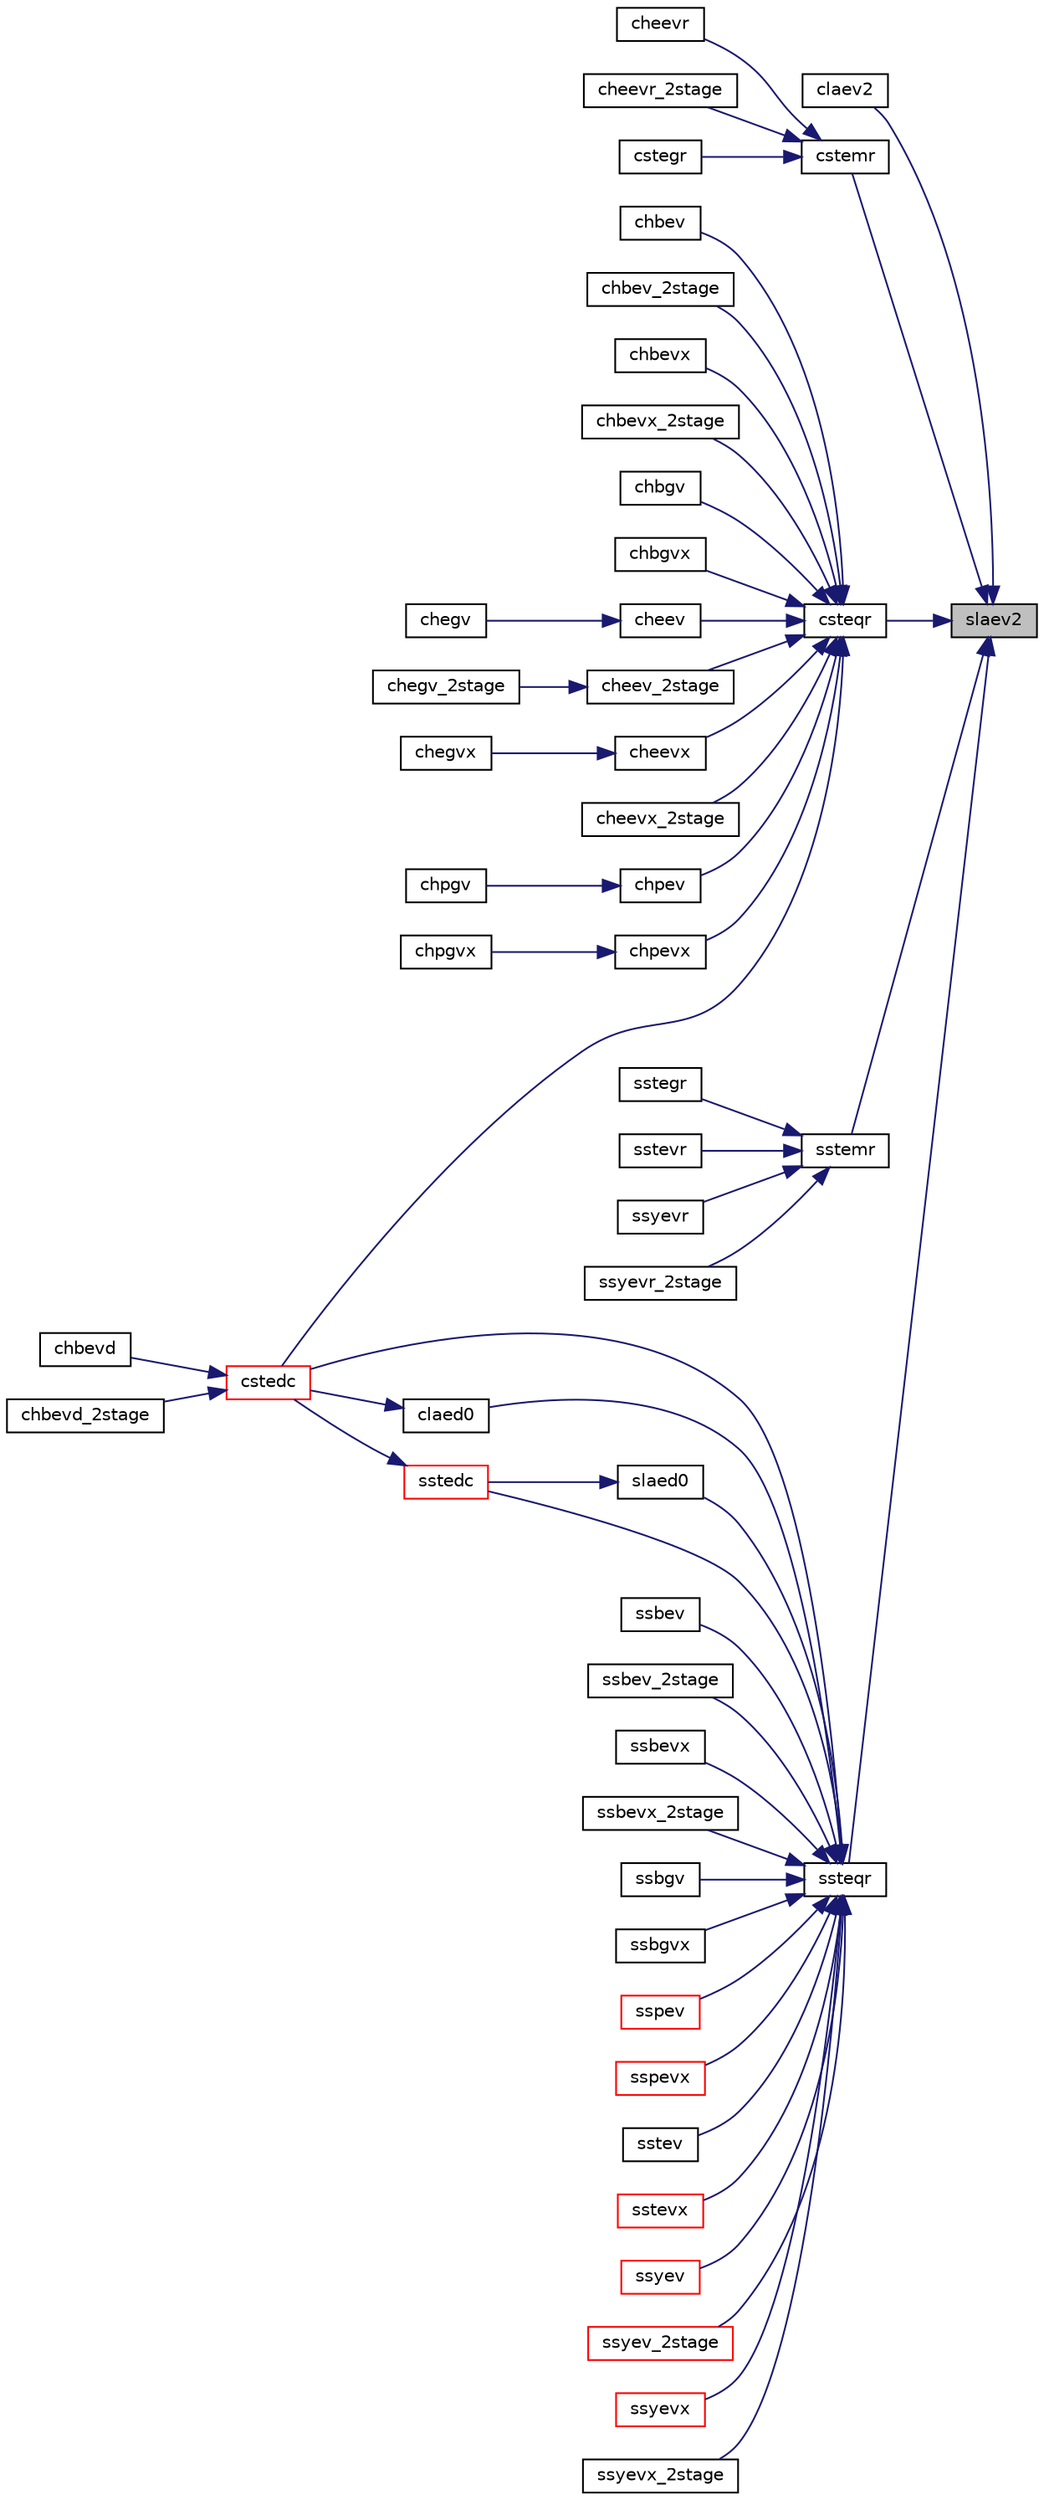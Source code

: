 digraph "slaev2"
{
 // LATEX_PDF_SIZE
  edge [fontname="Helvetica",fontsize="10",labelfontname="Helvetica",labelfontsize="10"];
  node [fontname="Helvetica",fontsize="10",shape=record];
  rankdir="RL";
  Node1 [label="slaev2",height=0.2,width=0.4,color="black", fillcolor="grey75", style="filled", fontcolor="black",tooltip="SLAEV2 computes the eigenvalues and eigenvectors of a 2-by-2 symmetric/Hermitian matrix."];
  Node1 -> Node2 [dir="back",color="midnightblue",fontsize="10",style="solid",fontname="Helvetica"];
  Node2 [label="claev2",height=0.2,width=0.4,color="black", fillcolor="white", style="filled",URL="$claev2_8f.html#a638b33f81ef91f4e3118a603807a5b32",tooltip="CLAEV2 computes the eigenvalues and eigenvectors of a 2-by-2 symmetric/Hermitian matrix."];
  Node1 -> Node3 [dir="back",color="midnightblue",fontsize="10",style="solid",fontname="Helvetica"];
  Node3 [label="cstemr",height=0.2,width=0.4,color="black", fillcolor="white", style="filled",URL="$cstemr_8f.html#acd1092f50642c9ee6305e7c2a6492e9c",tooltip="CSTEMR"];
  Node3 -> Node4 [dir="back",color="midnightblue",fontsize="10",style="solid",fontname="Helvetica"];
  Node4 [label="cheevr",height=0.2,width=0.4,color="black", fillcolor="white", style="filled",URL="$cheevr_8f.html#ac02f8a55f35ec7767a36b5a9f3ebb0d8",tooltip="CHEEVR computes the eigenvalues and, optionally, the left and/or right eigenvectors for HE matrices"];
  Node3 -> Node5 [dir="back",color="midnightblue",fontsize="10",style="solid",fontname="Helvetica"];
  Node5 [label="cheevr_2stage",height=0.2,width=0.4,color="black", fillcolor="white", style="filled",URL="$cheevr__2stage_8f.html#a378c442e3a5e9ef21a80e3c26c5b4050",tooltip="CHEEVR_2STAGE computes the eigenvalues and, optionally, the left and/or right eigenvectors for HE mat..."];
  Node3 -> Node6 [dir="back",color="midnightblue",fontsize="10",style="solid",fontname="Helvetica"];
  Node6 [label="cstegr",height=0.2,width=0.4,color="black", fillcolor="white", style="filled",URL="$cstegr_8f.html#ae6f269ca9edc82f6b7e6d96ac65f9758",tooltip="CSTEGR"];
  Node1 -> Node7 [dir="back",color="midnightblue",fontsize="10",style="solid",fontname="Helvetica"];
  Node7 [label="csteqr",height=0.2,width=0.4,color="black", fillcolor="white", style="filled",URL="$csteqr_8f.html#aad79c052d8938a8967e873b0ae074002",tooltip="CSTEQR"];
  Node7 -> Node8 [dir="back",color="midnightblue",fontsize="10",style="solid",fontname="Helvetica"];
  Node8 [label="chbev",height=0.2,width=0.4,color="black", fillcolor="white", style="filled",URL="$chbev_8f.html#a0f6d76a9363386f7fe3d13b8e6a19229",tooltip="CHBEV computes the eigenvalues and, optionally, the left and/or right eigenvectors for OTHER matrices"];
  Node7 -> Node9 [dir="back",color="midnightblue",fontsize="10",style="solid",fontname="Helvetica"];
  Node9 [label="chbev_2stage",height=0.2,width=0.4,color="black", fillcolor="white", style="filled",URL="$chbev__2stage_8f.html#a4ef30f4426bc3e5e88d1c833b53aeadc",tooltip="CHBEV_2STAGE computes the eigenvalues and, optionally, the left and/or right eigenvectors for OTHER m..."];
  Node7 -> Node10 [dir="back",color="midnightblue",fontsize="10",style="solid",fontname="Helvetica"];
  Node10 [label="chbevx",height=0.2,width=0.4,color="black", fillcolor="white", style="filled",URL="$chbevx_8f.html#ac77c2a93e93f3eeb756264a5e3d1510f",tooltip="CHBEVX computes the eigenvalues and, optionally, the left and/or right eigenvectors for OTHER matrice..."];
  Node7 -> Node11 [dir="back",color="midnightblue",fontsize="10",style="solid",fontname="Helvetica"];
  Node11 [label="chbevx_2stage",height=0.2,width=0.4,color="black", fillcolor="white", style="filled",URL="$chbevx__2stage_8f.html#ad8820f8a084e192bc6e3713b766a6cdd",tooltip="CHBEVX_2STAGE computes the eigenvalues and, optionally, the left and/or right eigenvectors for OTHER ..."];
  Node7 -> Node12 [dir="back",color="midnightblue",fontsize="10",style="solid",fontname="Helvetica"];
  Node12 [label="chbgv",height=0.2,width=0.4,color="black", fillcolor="white", style="filled",URL="$chbgv_8f.html#ae30c26efa0a7b94048c00cad17532044",tooltip="CHBGV"];
  Node7 -> Node13 [dir="back",color="midnightblue",fontsize="10",style="solid",fontname="Helvetica"];
  Node13 [label="chbgvx",height=0.2,width=0.4,color="black", fillcolor="white", style="filled",URL="$chbgvx_8f.html#adc31cb38fcdd9a79731c5ca924c1756c",tooltip="CHBGVX"];
  Node7 -> Node14 [dir="back",color="midnightblue",fontsize="10",style="solid",fontname="Helvetica"];
  Node14 [label="cheev",height=0.2,width=0.4,color="black", fillcolor="white", style="filled",URL="$cheev_8f.html#a003ee37091d65ee62fd72da1035f06e2",tooltip="CHEEV computes the eigenvalues and, optionally, the left and/or right eigenvectors for HE matrices"];
  Node14 -> Node15 [dir="back",color="midnightblue",fontsize="10",style="solid",fontname="Helvetica"];
  Node15 [label="chegv",height=0.2,width=0.4,color="black", fillcolor="white", style="filled",URL="$chegv_8f.html#ab2f86fb41df5ae239798c9c3081a2d49",tooltip="CHEGV"];
  Node7 -> Node16 [dir="back",color="midnightblue",fontsize="10",style="solid",fontname="Helvetica"];
  Node16 [label="cheev_2stage",height=0.2,width=0.4,color="black", fillcolor="white", style="filled",URL="$cheev__2stage_8f.html#af52d306acb40ea108aa4b06bb0fbae43",tooltip="CHEEV_2STAGE computes the eigenvalues and, optionally, the left and/or right eigenvectors for HE matr..."];
  Node16 -> Node17 [dir="back",color="midnightblue",fontsize="10",style="solid",fontname="Helvetica"];
  Node17 [label="chegv_2stage",height=0.2,width=0.4,color="black", fillcolor="white", style="filled",URL="$chegv__2stage_8f.html#a7027121a5599a07ebab2a56100f05f32",tooltip="CHEGV_2STAGE"];
  Node7 -> Node18 [dir="back",color="midnightblue",fontsize="10",style="solid",fontname="Helvetica"];
  Node18 [label="cheevx",height=0.2,width=0.4,color="black", fillcolor="white", style="filled",URL="$cheevx_8f.html#a9f7c713a0119e777afe726e54feb6ef7",tooltip="CHEEVX computes the eigenvalues and, optionally, the left and/or right eigenvectors for HE matrices"];
  Node18 -> Node19 [dir="back",color="midnightblue",fontsize="10",style="solid",fontname="Helvetica"];
  Node19 [label="chegvx",height=0.2,width=0.4,color="black", fillcolor="white", style="filled",URL="$chegvx_8f.html#ad5f5ddf0eee1402d59fc1017de0fc291",tooltip="CHEGVX"];
  Node7 -> Node20 [dir="back",color="midnightblue",fontsize="10",style="solid",fontname="Helvetica"];
  Node20 [label="cheevx_2stage",height=0.2,width=0.4,color="black", fillcolor="white", style="filled",URL="$cheevx__2stage_8f.html#a1279b26b80d88a050ab7b88b7f578b09",tooltip="CHEEVX_2STAGE computes the eigenvalues and, optionally, the left and/or right eigenvectors for HE mat..."];
  Node7 -> Node21 [dir="back",color="midnightblue",fontsize="10",style="solid",fontname="Helvetica"];
  Node21 [label="chpev",height=0.2,width=0.4,color="black", fillcolor="white", style="filled",URL="$chpev_8f.html#a2b95e0e93b0800ce9640b9f3751b5793",tooltip="CHPEV computes the eigenvalues and, optionally, the left and/or right eigenvectors for OTHER matrices"];
  Node21 -> Node22 [dir="back",color="midnightblue",fontsize="10",style="solid",fontname="Helvetica"];
  Node22 [label="chpgv",height=0.2,width=0.4,color="black", fillcolor="white", style="filled",URL="$chpgv_8f.html#ac61afdaa5fcdc3c260b9333416b012e6",tooltip="CHPGV"];
  Node7 -> Node23 [dir="back",color="midnightblue",fontsize="10",style="solid",fontname="Helvetica"];
  Node23 [label="chpevx",height=0.2,width=0.4,color="black", fillcolor="white", style="filled",URL="$chpevx_8f.html#ae8af67b404d7c0f3cfc568c56c4e239b",tooltip="CHPEVX computes the eigenvalues and, optionally, the left and/or right eigenvectors for OTHER matrice..."];
  Node23 -> Node24 [dir="back",color="midnightblue",fontsize="10",style="solid",fontname="Helvetica"];
  Node24 [label="chpgvx",height=0.2,width=0.4,color="black", fillcolor="white", style="filled",URL="$chpgvx_8f.html#a81a69366c832454d56786374b6ad1614",tooltip="CHPGVX"];
  Node7 -> Node25 [dir="back",color="midnightblue",fontsize="10",style="solid",fontname="Helvetica"];
  Node25 [label="cstedc",height=0.2,width=0.4,color="red", fillcolor="white", style="filled",URL="$cstedc_8f.html#ac4a9245e485f9cff743e018d1fa5d8e9",tooltip="CSTEDC"];
  Node25 -> Node26 [dir="back",color="midnightblue",fontsize="10",style="solid",fontname="Helvetica"];
  Node26 [label="chbevd",height=0.2,width=0.4,color="black", fillcolor="white", style="filled",URL="$chbevd_8f.html#a90a780f962a7affa9b0ee155985e80ab",tooltip="CHBEVD computes the eigenvalues and, optionally, the left and/or right eigenvectors for OTHER matrice..."];
  Node25 -> Node27 [dir="back",color="midnightblue",fontsize="10",style="solid",fontname="Helvetica"];
  Node27 [label="chbevd_2stage",height=0.2,width=0.4,color="black", fillcolor="white", style="filled",URL="$chbevd__2stage_8f.html#a85944a26d194ea013e9b2a25076fe9da",tooltip="CHBEVD_2STAGE computes the eigenvalues and, optionally, the left and/or right eigenvectors for OTHER ..."];
  Node1 -> Node34 [dir="back",color="midnightblue",fontsize="10",style="solid",fontname="Helvetica"];
  Node34 [label="sstemr",height=0.2,width=0.4,color="black", fillcolor="white", style="filled",URL="$sstemr_8f.html#a6f79c320fcafc13559dd954f648858e7",tooltip="SSTEMR"];
  Node34 -> Node35 [dir="back",color="midnightblue",fontsize="10",style="solid",fontname="Helvetica"];
  Node35 [label="sstegr",height=0.2,width=0.4,color="black", fillcolor="white", style="filled",URL="$sstegr_8f.html#a0ac5ed62b2453c707560d76f3a0c3d1b",tooltip="SSTEGR"];
  Node34 -> Node36 [dir="back",color="midnightblue",fontsize="10",style="solid",fontname="Helvetica"];
  Node36 [label="sstevr",height=0.2,width=0.4,color="black", fillcolor="white", style="filled",URL="$sstevr_8f.html#aee807b6868003c11b1b1741576c0f06b",tooltip="SSTEVR computes the eigenvalues and, optionally, the left and/or right eigenvectors for OTHER matrice..."];
  Node34 -> Node37 [dir="back",color="midnightblue",fontsize="10",style="solid",fontname="Helvetica"];
  Node37 [label="ssyevr",height=0.2,width=0.4,color="black", fillcolor="white", style="filled",URL="$ssyevr_8f.html#a24155d2da67fb4a896c5f8257589b19f",tooltip="SSYEVR computes the eigenvalues and, optionally, the left and/or right eigenvectors for SY matrices"];
  Node34 -> Node38 [dir="back",color="midnightblue",fontsize="10",style="solid",fontname="Helvetica"];
  Node38 [label="ssyevr_2stage",height=0.2,width=0.4,color="black", fillcolor="white", style="filled",URL="$ssyevr__2stage_8f.html#acdcfccbd51404d755a5b08c188d74a6f",tooltip="SSYEVR_2STAGE computes the eigenvalues and, optionally, the left and/or right eigenvectors for SY mat..."];
  Node1 -> Node39 [dir="back",color="midnightblue",fontsize="10",style="solid",fontname="Helvetica"];
  Node39 [label="ssteqr",height=0.2,width=0.4,color="black", fillcolor="white", style="filled",URL="$ssteqr_8f.html#a2463dc5fa5baab57763971a548aad789",tooltip="SSTEQR"];
  Node39 -> Node40 [dir="back",color="midnightblue",fontsize="10",style="solid",fontname="Helvetica"];
  Node40 [label="claed0",height=0.2,width=0.4,color="black", fillcolor="white", style="filled",URL="$claed0_8f.html#a14da86d2b6e2dbc0cb6d4b45ed3e823d",tooltip="CLAED0 used by CSTEDC. Computes all eigenvalues and corresponding eigenvectors of an unreduced symmet..."];
  Node40 -> Node25 [dir="back",color="midnightblue",fontsize="10",style="solid",fontname="Helvetica"];
  Node39 -> Node25 [dir="back",color="midnightblue",fontsize="10",style="solid",fontname="Helvetica"];
  Node39 -> Node41 [dir="back",color="midnightblue",fontsize="10",style="solid",fontname="Helvetica"];
  Node41 [label="slaed0",height=0.2,width=0.4,color="black", fillcolor="white", style="filled",URL="$slaed0_8f.html#ac684c2e6104ed0b6c5b785e39d034132",tooltip="SLAED0 used by SSTEDC. Computes all eigenvalues and corresponding eigenvectors of an unreduced symmet..."];
  Node41 -> Node42 [dir="back",color="midnightblue",fontsize="10",style="solid",fontname="Helvetica"];
  Node42 [label="sstedc",height=0.2,width=0.4,color="red", fillcolor="white", style="filled",URL="$sstedc_8f.html#a52fb8b9ac59bd8629305b34520b58092",tooltip="SSTEDC"];
  Node42 -> Node25 [dir="back",color="midnightblue",fontsize="10",style="solid",fontname="Helvetica"];
  Node39 -> Node52 [dir="back",color="midnightblue",fontsize="10",style="solid",fontname="Helvetica"];
  Node52 [label="ssbev",height=0.2,width=0.4,color="black", fillcolor="white", style="filled",URL="$ssbev_8f.html#a11129006080a6ea11a4102843b1ee623",tooltip="SSBEV computes the eigenvalues and, optionally, the left and/or right eigenvectors for OTHER matrices"];
  Node39 -> Node53 [dir="back",color="midnightblue",fontsize="10",style="solid",fontname="Helvetica"];
  Node53 [label="ssbev_2stage",height=0.2,width=0.4,color="black", fillcolor="white", style="filled",URL="$ssbev__2stage_8f.html#a2165cdadb45a55b88e71baceea213c3a",tooltip="SSBEV_2STAGE computes the eigenvalues and, optionally, the left and/or right eigenvectors for OTHER m..."];
  Node39 -> Node54 [dir="back",color="midnightblue",fontsize="10",style="solid",fontname="Helvetica"];
  Node54 [label="ssbevx",height=0.2,width=0.4,color="black", fillcolor="white", style="filled",URL="$ssbevx_8f.html#a5566995387fefaa091f1c44cdfff6440",tooltip="SSBEVX computes the eigenvalues and, optionally, the left and/or right eigenvectors for OTHER matrice..."];
  Node39 -> Node55 [dir="back",color="midnightblue",fontsize="10",style="solid",fontname="Helvetica"];
  Node55 [label="ssbevx_2stage",height=0.2,width=0.4,color="black", fillcolor="white", style="filled",URL="$ssbevx__2stage_8f.html#a12db0b30afb433ab6b4fe18a9ee0234f",tooltip="SSBEVX_2STAGE computes the eigenvalues and, optionally, the left and/or right eigenvectors for OTHER ..."];
  Node39 -> Node56 [dir="back",color="midnightblue",fontsize="10",style="solid",fontname="Helvetica"];
  Node56 [label="ssbgv",height=0.2,width=0.4,color="black", fillcolor="white", style="filled",URL="$ssbgv_8f.html#a68f61567a0a76acea2eac1923e9851a4",tooltip="SSBGV"];
  Node39 -> Node57 [dir="back",color="midnightblue",fontsize="10",style="solid",fontname="Helvetica"];
  Node57 [label="ssbgvx",height=0.2,width=0.4,color="black", fillcolor="white", style="filled",URL="$ssbgvx_8f.html#a698be9aea5406ea6cb19fe47378e2233",tooltip="SSBGVX"];
  Node39 -> Node58 [dir="back",color="midnightblue",fontsize="10",style="solid",fontname="Helvetica"];
  Node58 [label="sspev",height=0.2,width=0.4,color="red", fillcolor="white", style="filled",URL="$sspev_8f.html#aee30ff1f2a1f001a8c75a1d233985bb5",tooltip="SSPEV computes the eigenvalues and, optionally, the left and/or right eigenvectors for OTHER matrices"];
  Node39 -> Node60 [dir="back",color="midnightblue",fontsize="10",style="solid",fontname="Helvetica"];
  Node60 [label="sspevx",height=0.2,width=0.4,color="red", fillcolor="white", style="filled",URL="$sspevx_8f.html#aaa149618cc74cd907218f33d30825109",tooltip="SSPEVX computes the eigenvalues and, optionally, the left and/or right eigenvectors for OTHER matrice..."];
  Node39 -> Node42 [dir="back",color="midnightblue",fontsize="10",style="solid",fontname="Helvetica"];
  Node39 -> Node62 [dir="back",color="midnightblue",fontsize="10",style="solid",fontname="Helvetica"];
  Node62 [label="sstev",height=0.2,width=0.4,color="black", fillcolor="white", style="filled",URL="$sstev_8f.html#a6958826aa7f37b7d1d4c6f27329dabc0",tooltip="SSTEV computes the eigenvalues and, optionally, the left and/or right eigenvectors for OTHER matrices"];
  Node39 -> Node63 [dir="back",color="midnightblue",fontsize="10",style="solid",fontname="Helvetica"];
  Node63 [label="sstevx",height=0.2,width=0.4,color="red", fillcolor="white", style="filled",URL="$sstevx_8f.html#a36282d988538ba9e8906875420e2b567",tooltip="SSTEVX computes the eigenvalues and, optionally, the left and/or right eigenvectors for OTHER matrice..."];
  Node39 -> Node67 [dir="back",color="midnightblue",fontsize="10",style="solid",fontname="Helvetica"];
  Node67 [label="ssyev",height=0.2,width=0.4,color="red", fillcolor="white", style="filled",URL="$ssyev_8f.html#a63d8d12aef8f2711d711d9e6bd833e46",tooltip="SSYEV computes the eigenvalues and, optionally, the left and/or right eigenvectors for SY matrices"];
  Node39 -> Node69 [dir="back",color="midnightblue",fontsize="10",style="solid",fontname="Helvetica"];
  Node69 [label="ssyev_2stage",height=0.2,width=0.4,color="red", fillcolor="white", style="filled",URL="$ssyev__2stage_8f.html#a2d0b53eb79e43d7059fc80365ec517e9",tooltip="SSYEV_2STAGE computes the eigenvalues and, optionally, the left and/or right eigenvectors for SY matr..."];
  Node39 -> Node71 [dir="back",color="midnightblue",fontsize="10",style="solid",fontname="Helvetica"];
  Node71 [label="ssyevx",height=0.2,width=0.4,color="red", fillcolor="white", style="filled",URL="$ssyevx_8f.html#a7f8f413f03a84dbe4ac7a973024d0a48",tooltip="SSYEVX computes the eigenvalues and, optionally, the left and/or right eigenvectors for SY matrices"];
  Node39 -> Node73 [dir="back",color="midnightblue",fontsize="10",style="solid",fontname="Helvetica"];
  Node73 [label="ssyevx_2stage",height=0.2,width=0.4,color="black", fillcolor="white", style="filled",URL="$ssyevx__2stage_8f.html#ade5afd3e65add6bc3ba047203a98602f",tooltip="SSYEVX_2STAGE computes the eigenvalues and, optionally, the left and/or right eigenvectors for SY mat..."];
}
